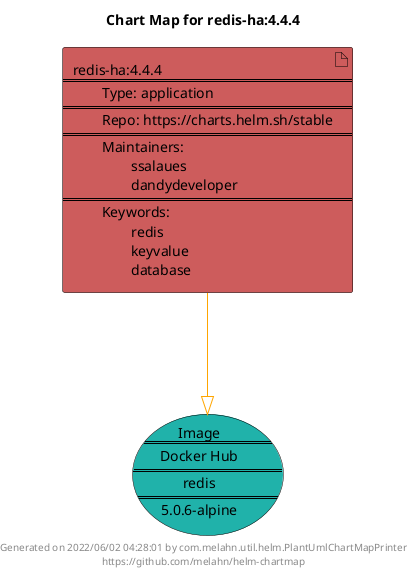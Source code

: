 @startuml
skinparam linetype ortho
skinparam backgroundColor white
skinparam usecaseBorderColor black
skinparam usecaseArrowColor LightSlateGray
skinparam artifactBorderColor black
skinparam artifactArrowColor LightSlateGray

title Chart Map for redis-ha:4.4.4

'There is one referenced Helm Chart
artifact "redis-ha:4.4.4\n====\n\tType: application\n====\n\tRepo: https://charts.helm.sh/stable\n====\n\tMaintainers: \n\t\tssalaues\n\t\tdandydeveloper\n====\n\tKeywords: \n\t\tredis\n\t\tkeyvalue\n\t\tdatabase" as redis_ha_4_4_4 #IndianRed

'There is one referenced Docker Image
usecase "Image\n====\nDocker Hub\n====\nredis\n====\n5.0.6-alpine" as redis_5_0_6_alpine #LightSeaGreen

'Chart Dependencies
redis_ha_4_4_4--[#orange]-|>redis_5_0_6_alpine

center footer Generated on 2022/06/02 04:28:01 by com.melahn.util.helm.PlantUmlChartMapPrinter\nhttps://github.com/melahn/helm-chartmap
@enduml
